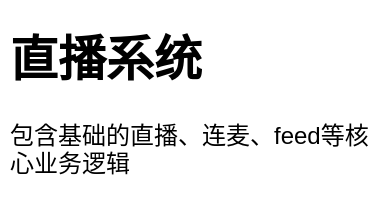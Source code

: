 <mxfile version="15.2.9" type="github">
  <diagram id="JkrrRl9M5crf3siJzyxv" name="Page-1">
    <mxGraphModel dx="1186" dy="739" grid="1" gridSize="10" guides="1" tooltips="1" connect="1" arrows="1" fold="1" page="1" pageScale="1" pageWidth="827" pageHeight="1169" math="0" shadow="0">
      <root>
        <mxCell id="0" />
        <mxCell id="1" parent="0" />
        <mxCell id="muq-8wqFt1A3YkJvHLC4-4" value="&lt;h1&gt;直播系统&lt;/h1&gt;&lt;p&gt;包含基础的直播、连麦、feed等核心业务逻辑&lt;/p&gt;" style="text;html=1;strokeColor=none;fillColor=none;spacing=5;spacingTop=-20;whiteSpace=wrap;overflow=hidden;rounded=0;" vertex="1" parent="1">
          <mxGeometry x="10" y="10" width="190" height="90" as="geometry" />
        </mxCell>
      </root>
    </mxGraphModel>
  </diagram>
</mxfile>
